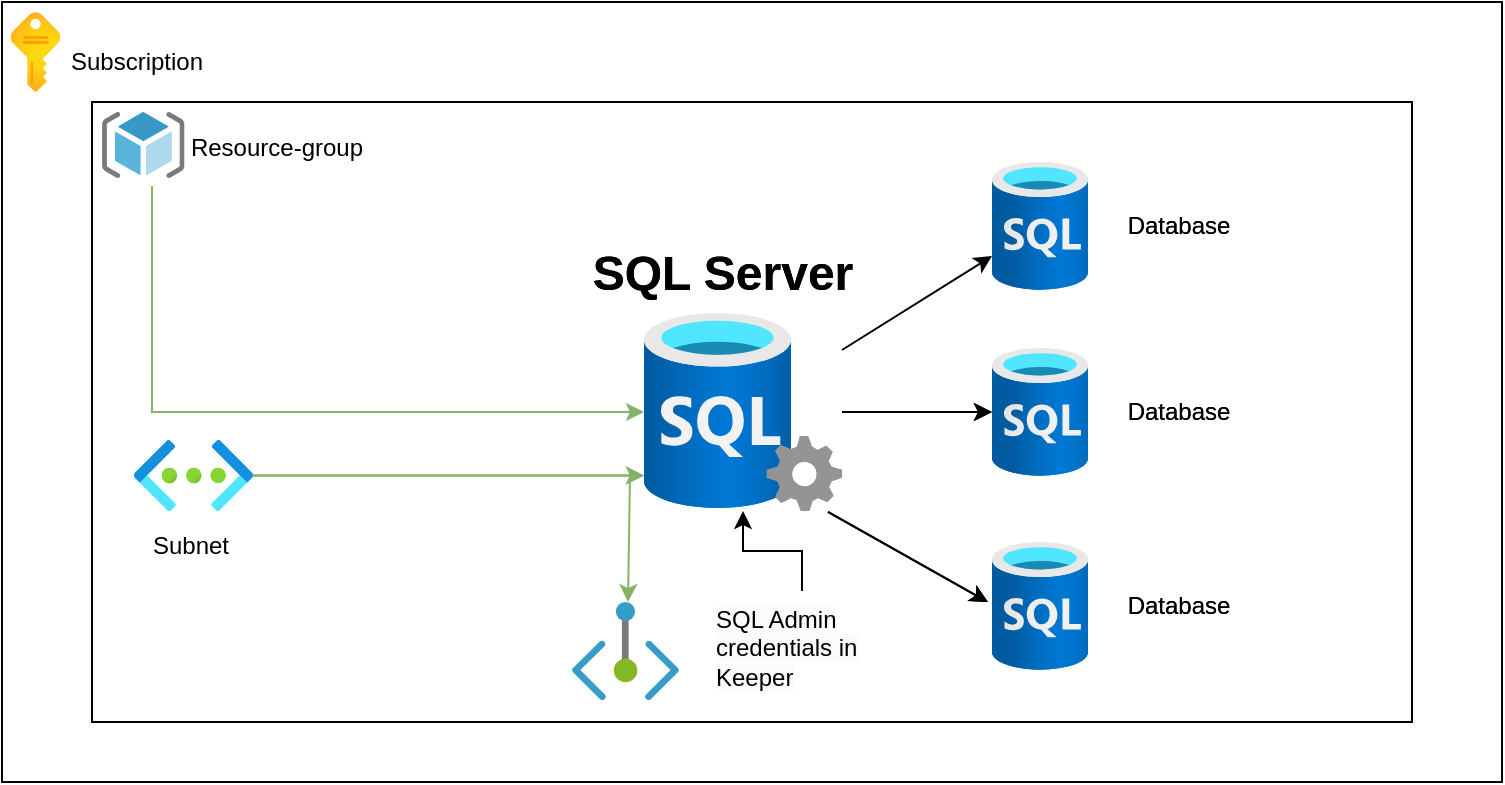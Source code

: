 <mxfile version="20.8.20" type="github">
  <diagram name="Page-1" id="SIT0Bcnhak6BzWEN6Ifa">
    <mxGraphModel dx="1195" dy="587" grid="1" gridSize="10" guides="1" tooltips="1" connect="1" arrows="1" fold="1" page="1" pageScale="1" pageWidth="1169" pageHeight="827" background="#ffffff" math="0" shadow="0">
      <root>
        <mxCell id="0" />
        <mxCell id="1" parent="0" />
        <mxCell id="Q43XAks3PfjsFTQ7Xdzo-10" value="" style="rounded=0;whiteSpace=wrap;html=1;fillColor=none;" vertex="1" parent="1">
          <mxGeometry x="165" y="140" width="750" height="390" as="geometry" />
        </mxCell>
        <mxCell id="Q43XAks3PfjsFTQ7Xdzo-11" value="" style="rounded=0;whiteSpace=wrap;html=1;fillColor=none;" vertex="1" parent="1">
          <mxGeometry x="210" y="190" width="660" height="310" as="geometry" />
        </mxCell>
        <mxCell id="OURC-Lhrh7zbtMmFb9F0-23" value="" style="rounded=0;whiteSpace=wrap;html=1;fillColor=none;" parent="1" vertex="1">
          <mxGeometry x="165" y="140" width="750" height="390" as="geometry" />
        </mxCell>
        <mxCell id="OURC-Lhrh7zbtMmFb9F0-1" value="" style="rounded=0;whiteSpace=wrap;html=1;fillColor=none;" parent="1" vertex="1">
          <mxGeometry x="210" y="190" width="660" height="310" as="geometry" />
        </mxCell>
        <mxCell id="OURC-Lhrh7zbtMmFb9F0-16" value="" style="edgeStyle=orthogonalEdgeStyle;rounded=0;orthogonalLoop=1;jettySize=auto;html=1;" parent="1" source="OURC-Lhrh7zbtMmFb9F0-2" target="OURC-Lhrh7zbtMmFb9F0-7" edge="1">
          <mxGeometry relative="1" as="geometry" />
        </mxCell>
        <mxCell id="OURC-Lhrh7zbtMmFb9F0-2" value="" style="aspect=fixed;html=1;points=[];align=center;image;fontSize=12;image=img/lib/azure2/databases/SQL_Server.svg;fillColor=none;" parent="1" vertex="1">
          <mxGeometry x="486" y="295.5" width="99" height="99" as="geometry" />
        </mxCell>
        <mxCell id="OURC-Lhrh7zbtMmFb9F0-6" value="" style="aspect=fixed;html=1;points=[];align=center;image;fontSize=12;image=img/lib/azure2/databases/SQL_Database.svg;fillColor=none;" parent="1" vertex="1">
          <mxGeometry x="660" y="220" width="48" height="64" as="geometry" />
        </mxCell>
        <mxCell id="OURC-Lhrh7zbtMmFb9F0-7" value="" style="aspect=fixed;html=1;points=[];align=center;image;fontSize=12;image=img/lib/azure2/databases/SQL_Database.svg;fillColor=none;" parent="1" vertex="1">
          <mxGeometry x="660" y="313" width="48" height="64" as="geometry" />
        </mxCell>
        <mxCell id="OURC-Lhrh7zbtMmFb9F0-8" value="" style="aspect=fixed;html=1;points=[];align=center;image;fontSize=12;image=img/lib/azure2/databases/SQL_Database.svg;fillColor=none;" parent="1" vertex="1">
          <mxGeometry x="660" y="410" width="48" height="64" as="geometry" />
        </mxCell>
        <mxCell id="OURC-Lhrh7zbtMmFb9F0-10" value="" style="aspect=fixed;html=1;points=[];align=center;image;fontSize=12;image=img/lib/azure2/general/Subscriptions.svg;fillColor=none;" parent="1" vertex="1">
          <mxGeometry x="169.36" y="145" width="24.79" height="40" as="geometry" />
        </mxCell>
        <mxCell id="OURC-Lhrh7zbtMmFb9F0-11" value="SQL Server" style="text;strokeColor=none;fillColor=none;html=1;fontSize=24;fontStyle=1;verticalAlign=middle;align=center;" parent="1" vertex="1">
          <mxGeometry x="460" y="255.5" width="130" height="40" as="geometry" />
        </mxCell>
        <mxCell id="OURC-Lhrh7zbtMmFb9F0-12" value="Subscription" style="text;html=1;strokeColor=none;fillColor=none;align=center;verticalAlign=middle;whiteSpace=wrap;rounded=0;" parent="1" vertex="1">
          <mxGeometry x="195.5" y="155" width="75.21" height="30" as="geometry" />
        </mxCell>
        <mxCell id="OURC-Lhrh7zbtMmFb9F0-13" value="Database" style="text;html=1;strokeColor=none;fillColor=none;align=center;verticalAlign=middle;whiteSpace=wrap;rounded=0;" parent="1" vertex="1">
          <mxGeometry x="716" y="237" width="75.21" height="30" as="geometry" />
        </mxCell>
        <mxCell id="OURC-Lhrh7zbtMmFb9F0-14" value="Database" style="text;html=1;strokeColor=none;fillColor=none;align=center;verticalAlign=middle;whiteSpace=wrap;rounded=0;" parent="1" vertex="1">
          <mxGeometry x="716" y="330" width="75.21" height="30" as="geometry" />
        </mxCell>
        <mxCell id="OURC-Lhrh7zbtMmFb9F0-15" value="Database" style="text;html=1;strokeColor=none;fillColor=none;align=center;verticalAlign=middle;whiteSpace=wrap;rounded=0;" parent="1" vertex="1">
          <mxGeometry x="716" y="427" width="75.21" height="30" as="geometry" />
        </mxCell>
        <mxCell id="OURC-Lhrh7zbtMmFb9F0-19" value="" style="endArrow=classic;html=1;rounded=0;" parent="1" source="OURC-Lhrh7zbtMmFb9F0-2" target="OURC-Lhrh7zbtMmFb9F0-6" edge="1">
          <mxGeometry width="50" height="50" relative="1" as="geometry">
            <mxPoint x="550" y="420" as="sourcePoint" />
            <mxPoint x="600" y="370" as="targetPoint" />
          </mxGeometry>
        </mxCell>
        <mxCell id="OURC-Lhrh7zbtMmFb9F0-20" value="" style="endArrow=classic;html=1;rounded=0;entryX=-0.042;entryY=0.469;entryDx=0;entryDy=0;entryPerimeter=0;exitX=0.929;exitY=1.005;exitDx=0;exitDy=0;exitPerimeter=0;" parent="1" source="OURC-Lhrh7zbtMmFb9F0-2" target="OURC-Lhrh7zbtMmFb9F0-8" edge="1">
          <mxGeometry width="50" height="50" relative="1" as="geometry">
            <mxPoint x="550" y="420" as="sourcePoint" />
            <mxPoint x="600" y="370" as="targetPoint" />
          </mxGeometry>
        </mxCell>
        <mxCell id="OURC-Lhrh7zbtMmFb9F0-29" value="" style="edgeStyle=orthogonalEdgeStyle;rounded=0;orthogonalLoop=1;jettySize=auto;html=1;fillColor=#d5e8d4;strokeColor=#82b366;" parent="1" target="OURC-Lhrh7zbtMmFb9F0-2" edge="1">
          <mxGeometry relative="1" as="geometry">
            <Array as="points">
              <mxPoint x="240" y="250" />
              <mxPoint x="240" y="330" />
            </Array>
            <mxPoint x="240" y="232" as="sourcePoint" />
          </mxGeometry>
        </mxCell>
        <mxCell id="OURC-Lhrh7zbtMmFb9F0-21" value="" style="sketch=0;aspect=fixed;html=1;points=[];align=center;image;fontSize=12;image=img/lib/mscae/ResourceGroup.svg;fillColor=none;" parent="1" vertex="1">
          <mxGeometry x="215.02" y="195" width="41.25" height="33" as="geometry" />
        </mxCell>
        <mxCell id="OURC-Lhrh7zbtMmFb9F0-22" value="Resource-group" style="text;html=1;strokeColor=none;fillColor=none;align=center;verticalAlign=middle;whiteSpace=wrap;rounded=0;" parent="1" vertex="1">
          <mxGeometry x="256.27" y="198" width="92.5" height="30" as="geometry" />
        </mxCell>
        <mxCell id="OURC-Lhrh7zbtMmFb9F0-28" value="" style="edgeStyle=orthogonalEdgeStyle;rounded=0;orthogonalLoop=1;jettySize=auto;html=1;fillColor=#d5e8d4;strokeColor=#82b366;" parent="1" source="OURC-Lhrh7zbtMmFb9F0-24" target="OURC-Lhrh7zbtMmFb9F0-2" edge="1">
          <mxGeometry relative="1" as="geometry">
            <Array as="points">
              <mxPoint x="440" y="377" />
              <mxPoint x="440" y="377" />
            </Array>
          </mxGeometry>
        </mxCell>
        <mxCell id="OURC-Lhrh7zbtMmFb9F0-24" value="" style="aspect=fixed;html=1;points=[];align=center;image;fontSize=12;image=img/lib/azure2/networking/Virtual_Networks.svg;fillColor=none;" parent="1" vertex="1">
          <mxGeometry x="231.02" y="359" width="59.46" height="35.5" as="geometry" />
        </mxCell>
        <mxCell id="OURC-Lhrh7zbtMmFb9F0-26" value="Subnet" style="text;html=1;strokeColor=none;fillColor=none;align=center;verticalAlign=middle;whiteSpace=wrap;rounded=0;" parent="1" vertex="1">
          <mxGeometry x="213.48" y="397" width="92.5" height="30" as="geometry" />
        </mxCell>
        <mxCell id="Q43XAks3PfjsFTQ7Xdzo-6" value="" style="aspect=fixed;html=1;points=[];align=center;image;fontSize=12;image=img/lib/azure2/networking/Virtual_Networks.svg;fillColor=none;" vertex="1" parent="1">
          <mxGeometry x="231.02" y="359" width="59.46" height="35.5" as="geometry" />
        </mxCell>
        <mxCell id="Q43XAks3PfjsFTQ7Xdzo-7" value="" style="edgeStyle=orthogonalEdgeStyle;rounded=0;orthogonalLoop=1;jettySize=auto;html=1;fillColor=#d5e8d4;strokeColor=#82b366;" edge="1" source="Q43XAks3PfjsFTQ7Xdzo-6" target="Q43XAks3PfjsFTQ7Xdzo-12" parent="1">
          <mxGeometry relative="1" as="geometry">
            <Array as="points">
              <mxPoint x="440" y="377" />
              <mxPoint x="440" y="377" />
            </Array>
          </mxGeometry>
        </mxCell>
        <mxCell id="Q43XAks3PfjsFTQ7Xdzo-8" value="" style="endArrow=classic;html=1;rounded=0;fillColor=#d5e8d4;strokeColor=#82b366;entryX=0.524;entryY=0;entryDx=0;entryDy=0;entryPerimeter=0;" edge="1" parent="1" target="Q43XAks3PfjsFTQ7Xdzo-9">
          <mxGeometry width="50" height="50" relative="1" as="geometry">
            <mxPoint x="479" y="376" as="sourcePoint" />
            <mxPoint x="507" y="438" as="targetPoint" />
          </mxGeometry>
        </mxCell>
        <mxCell id="Q43XAks3PfjsFTQ7Xdzo-9" value="" style="aspect=fixed;html=1;points=[];align=center;image;fontSize=12;image=img/lib/azure2/networking/Private_Endpoint.svg;fillColor=none;" vertex="1" parent="1">
          <mxGeometry x="450.0" y="440" width="53.45" height="49" as="geometry" />
        </mxCell>
        <mxCell id="Q43XAks3PfjsFTQ7Xdzo-12" value="" style="aspect=fixed;html=1;points=[];align=center;image;fontSize=12;image=img/lib/azure2/databases/SQL_Server.svg;fillColor=none;" vertex="1" parent="1">
          <mxGeometry x="486" y="295.5" width="99" height="99" as="geometry" />
        </mxCell>
        <mxCell id="Q43XAks3PfjsFTQ7Xdzo-13" value="SQL Server" style="text;strokeColor=none;fillColor=none;html=1;fontSize=24;fontStyle=1;verticalAlign=middle;align=center;" vertex="1" parent="1">
          <mxGeometry x="460" y="255.5" width="130" height="40" as="geometry" />
        </mxCell>
        <mxCell id="Q43XAks3PfjsFTQ7Xdzo-14" value="" style="aspect=fixed;html=1;points=[];align=center;image;fontSize=12;image=img/lib/azure2/databases/SQL_Database.svg;fillColor=none;" vertex="1" parent="1">
          <mxGeometry x="660" y="220" width="48" height="64" as="geometry" />
        </mxCell>
        <mxCell id="Q43XAks3PfjsFTQ7Xdzo-15" value="" style="aspect=fixed;html=1;points=[];align=center;image;fontSize=12;image=img/lib/azure2/databases/SQL_Database.svg;fillColor=none;" vertex="1" parent="1">
          <mxGeometry x="660" y="313" width="48" height="64" as="geometry" />
        </mxCell>
        <mxCell id="Q43XAks3PfjsFTQ7Xdzo-16" value="Database" style="text;html=1;strokeColor=none;fillColor=none;align=center;verticalAlign=middle;whiteSpace=wrap;rounded=0;" vertex="1" parent="1">
          <mxGeometry x="716" y="330" width="75.21" height="30" as="geometry" />
        </mxCell>
        <mxCell id="Q43XAks3PfjsFTQ7Xdzo-17" value="Database" style="text;html=1;strokeColor=none;fillColor=none;align=center;verticalAlign=middle;whiteSpace=wrap;rounded=0;" vertex="1" parent="1">
          <mxGeometry x="716" y="237" width="75.21" height="30" as="geometry" />
        </mxCell>
        <mxCell id="Q43XAks3PfjsFTQ7Xdzo-18" value="Database" style="text;html=1;strokeColor=none;fillColor=none;align=center;verticalAlign=middle;whiteSpace=wrap;rounded=0;" vertex="1" parent="1">
          <mxGeometry x="716" y="427" width="75.21" height="30" as="geometry" />
        </mxCell>
        <mxCell id="Q43XAks3PfjsFTQ7Xdzo-19" value="" style="aspect=fixed;html=1;points=[];align=center;image;fontSize=12;image=img/lib/azure2/databases/SQL_Database.svg;fillColor=none;" vertex="1" parent="1">
          <mxGeometry x="660" y="410" width="48" height="64" as="geometry" />
        </mxCell>
        <mxCell id="Q43XAks3PfjsFTQ7Xdzo-20" value="" style="endArrow=classic;html=1;rounded=0;entryX=-0.042;entryY=0.469;entryDx=0;entryDy=0;entryPerimeter=0;exitX=0.929;exitY=1.005;exitDx=0;exitDy=0;exitPerimeter=0;" edge="1" source="Q43XAks3PfjsFTQ7Xdzo-12" target="Q43XAks3PfjsFTQ7Xdzo-19" parent="1">
          <mxGeometry width="50" height="50" relative="1" as="geometry">
            <mxPoint x="550" y="420" as="sourcePoint" />
            <mxPoint x="600" y="370" as="targetPoint" />
          </mxGeometry>
        </mxCell>
        <mxCell id="Q43XAks3PfjsFTQ7Xdzo-21" value="" style="edgeStyle=orthogonalEdgeStyle;rounded=0;orthogonalLoop=1;jettySize=auto;html=1;" edge="1" source="Q43XAks3PfjsFTQ7Xdzo-12" target="Q43XAks3PfjsFTQ7Xdzo-15" parent="1">
          <mxGeometry relative="1" as="geometry" />
        </mxCell>
        <mxCell id="Q43XAks3PfjsFTQ7Xdzo-28" value="" style="edgeStyle=orthogonalEdgeStyle;rounded=0;orthogonalLoop=1;jettySize=auto;html=1;" edge="1" parent="1" source="Q43XAks3PfjsFTQ7Xdzo-22" target="Q43XAks3PfjsFTQ7Xdzo-12">
          <mxGeometry relative="1" as="geometry" />
        </mxCell>
        <mxCell id="Q43XAks3PfjsFTQ7Xdzo-22" value="&lt;span style=&quot;color: rgb(0, 0, 0); font-family: Helvetica; font-size: 12px; font-style: normal; font-variant-ligatures: normal; font-variant-caps: normal; font-weight: 400; letter-spacing: normal; orphans: 2; text-align: center; text-indent: 0px; text-transform: none; widows: 2; word-spacing: 0px; -webkit-text-stroke-width: 0px; background-color: rgb(251, 251, 251); text-decoration-thickness: initial; text-decoration-style: initial; text-decoration-color: initial; float: none; display: inline !important;&quot;&gt;SQL Admin credentials in Keeper&lt;/span&gt;" style="text;whiteSpace=wrap;html=1;" vertex="1" parent="1">
          <mxGeometry x="520" y="434.5" width="90" height="54.5" as="geometry" />
        </mxCell>
      </root>
    </mxGraphModel>
  </diagram>
</mxfile>
